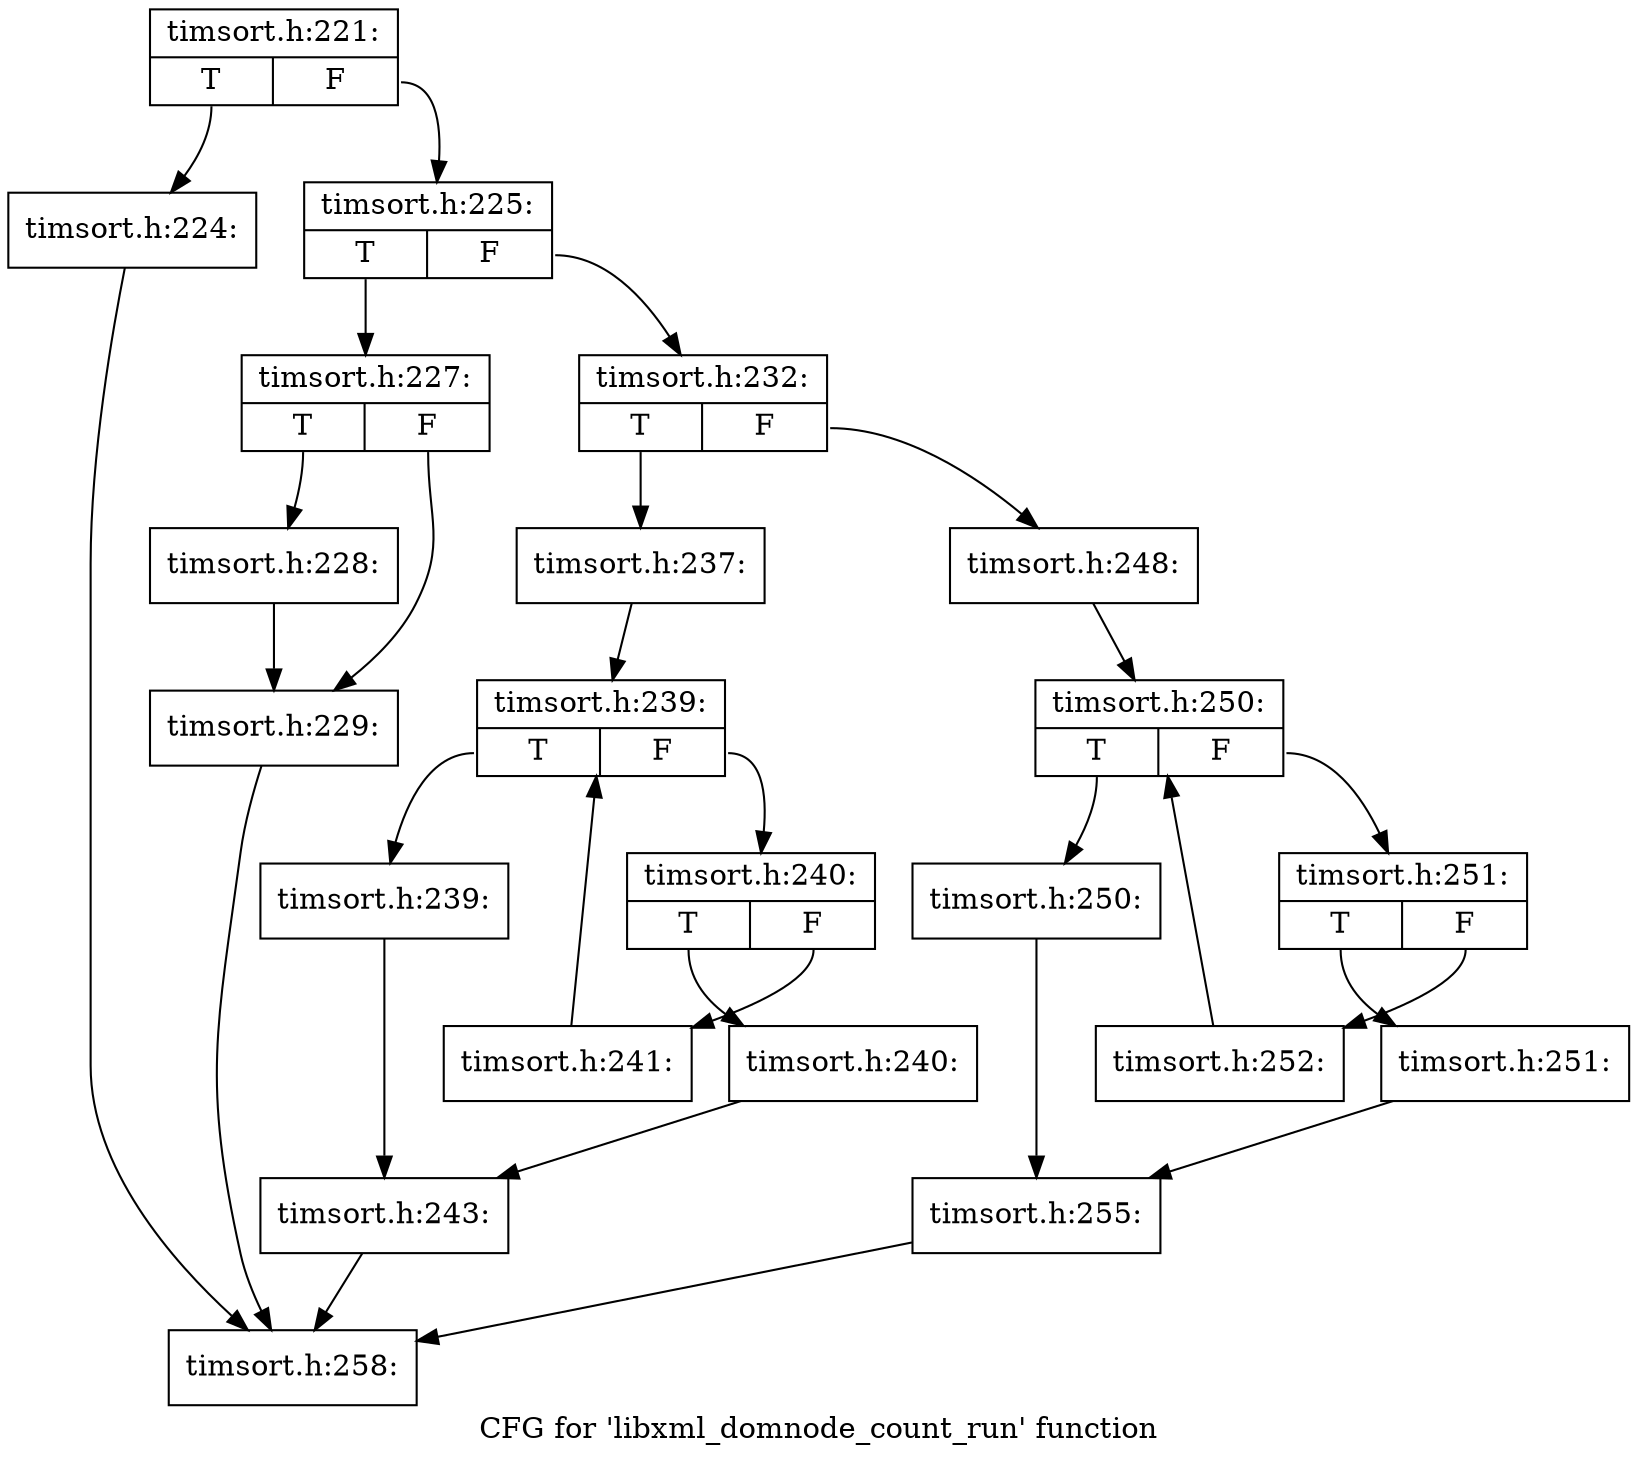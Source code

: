 digraph "CFG for 'libxml_domnode_count_run' function" {
	label="CFG for 'libxml_domnode_count_run' function";

	Node0x4ca81f0 [shape=record,label="{timsort.h:221:|{<s0>T|<s1>F}}"];
	Node0x4ca81f0:s0 -> Node0x4cd6360;
	Node0x4ca81f0:s1 -> Node0x4cd63b0;
	Node0x4cd6360 [shape=record,label="{timsort.h:224:}"];
	Node0x4cd6360 -> Node0x4cd19a0;
	Node0x4cd63b0 [shape=record,label="{timsort.h:225:|{<s0>T|<s1>F}}"];
	Node0x4cd63b0:s0 -> Node0x4cd6950;
	Node0x4cd63b0:s1 -> Node0x4cd69a0;
	Node0x4cd6950 [shape=record,label="{timsort.h:227:|{<s0>T|<s1>F}}"];
	Node0x4cd6950:s0 -> Node0x4cd6f10;
	Node0x4cd6950:s1 -> Node0x4cd6f60;
	Node0x4cd6f10 [shape=record,label="{timsort.h:228:}"];
	Node0x4cd6f10 -> Node0x4cd6f60;
	Node0x4cd6f60 [shape=record,label="{timsort.h:229:}"];
	Node0x4cd6f60 -> Node0x4cd19a0;
	Node0x4cd69a0 [shape=record,label="{timsort.h:232:|{<s0>T|<s1>F}}"];
	Node0x4cd69a0:s0 -> Node0x4cd8830;
	Node0x4cd69a0:s1 -> Node0x4cd88d0;
	Node0x4cd8830 [shape=record,label="{timsort.h:237:}"];
	Node0x4cd8830 -> Node0x4cd9280;
	Node0x4cd9280 [shape=record,label="{timsort.h:239:|{<s0>T|<s1>F}}"];
	Node0x4cd9280:s0 -> Node0x4cd9440;
	Node0x4cd9280:s1 -> Node0x4cd9490;
	Node0x4cd9440 [shape=record,label="{timsort.h:239:}"];
	Node0x4cd9440 -> Node0x4cd9200;
	Node0x4cd9490 [shape=record,label="{timsort.h:240:|{<s0>T|<s1>F}}"];
	Node0x4cd9490:s0 -> Node0x4cd98b0;
	Node0x4cd9490:s1 -> Node0x4cd9900;
	Node0x4cd98b0 [shape=record,label="{timsort.h:240:}"];
	Node0x4cd98b0 -> Node0x4cd9200;
	Node0x4cd9900 [shape=record,label="{timsort.h:241:}"];
	Node0x4cd9900 -> Node0x4cd9280;
	Node0x4cd9200 [shape=record,label="{timsort.h:243:}"];
	Node0x4cd9200 -> Node0x4cd19a0;
	Node0x4cd88d0 [shape=record,label="{timsort.h:248:}"];
	Node0x4cd88d0 -> Node0x4cda850;
	Node0x4cda850 [shape=record,label="{timsort.h:250:|{<s0>T|<s1>F}}"];
	Node0x4cda850:s0 -> Node0x4cdaa10;
	Node0x4cda850:s1 -> Node0x4cdaa60;
	Node0x4cdaa10 [shape=record,label="{timsort.h:250:}"];
	Node0x4cdaa10 -> Node0x4cda7d0;
	Node0x4cdaa60 [shape=record,label="{timsort.h:251:|{<s0>T|<s1>F}}"];
	Node0x4cdaa60:s0 -> Node0x4cdae80;
	Node0x4cdaa60:s1 -> Node0x4cdaed0;
	Node0x4cdae80 [shape=record,label="{timsort.h:251:}"];
	Node0x4cdae80 -> Node0x4cda7d0;
	Node0x4cdaed0 [shape=record,label="{timsort.h:252:}"];
	Node0x4cdaed0 -> Node0x4cda850;
	Node0x4cda7d0 [shape=record,label="{timsort.h:255:}"];
	Node0x4cda7d0 -> Node0x4cd19a0;
	Node0x4cd19a0 [shape=record,label="{timsort.h:258:}"];
}
